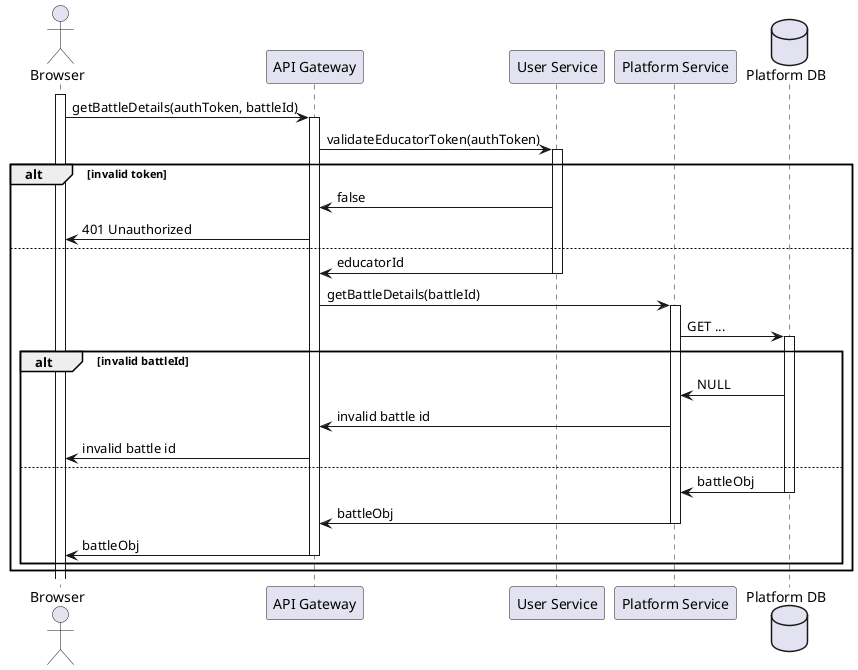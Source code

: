 @startuml RW0.3 - User gets battle details

actor Browser

participant "API Gateway" as gateway
participant "User Service" as auth

participant "Platform Service" as platform
database "Platform DB" as platformDb

activate Browser
Browser -> gateway ++ : getBattleDetails(authToken, battleId)
gateway -> auth ++ : validateEducatorToken(authToken)
alt invalid token
    gateway <- auth : false
    Browser <- gateway : 401 Unauthorized
else
    gateway <- auth -- : educatorId
    gateway -> platform ++ : getBattleDetails(battleId)

    platform -> platformDb ++ : GET ...

    alt invalid battleId
        platform <- platformDb : NULL
        gateway <- platform : invalid battle id
        Browser <- gateway : invalid battle id
    else
        platform <- platformDb -- : battleObj
        gateway <- platform -- : battleObj
        Browser <- gateway -- : battleObj
    end
end


@enduml